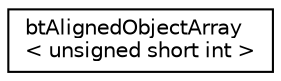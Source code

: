 digraph "Graphical Class Hierarchy"
{
  edge [fontname="Helvetica",fontsize="10",labelfontname="Helvetica",labelfontsize="10"];
  node [fontname="Helvetica",fontsize="10",shape=record];
  rankdir="LR";
  Node1 [label="btAlignedObjectArray\l\< unsigned short int \>",height=0.2,width=0.4,color="black", fillcolor="white", style="filled",URL="$classbt_aligned_object_array.html"];
}
